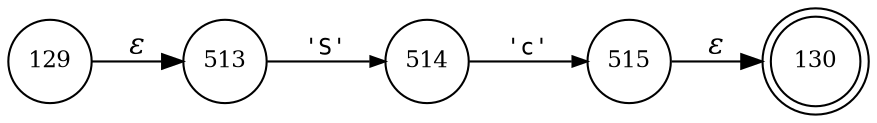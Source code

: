 digraph ATN {
rankdir=LR;
s130[fontsize=11, label="130", shape=doublecircle, fixedsize=true, width=.6];
s129[fontsize=11,label="129", shape=circle, fixedsize=true, width=.55, peripheries=1];
s513[fontsize=11,label="513", shape=circle, fixedsize=true, width=.55, peripheries=1];
s514[fontsize=11,label="514", shape=circle, fixedsize=true, width=.55, peripheries=1];
s515[fontsize=11,label="515", shape=circle, fixedsize=true, width=.55, peripheries=1];
s129 -> s513 [fontname="Times-Italic", label="&epsilon;"];
s513 -> s514 [fontsize=11, fontname="Courier", arrowsize=.7, label = "'S'", arrowhead = normal];
s514 -> s515 [fontsize=11, fontname="Courier", arrowsize=.7, label = "'c'", arrowhead = normal];
s515 -> s130 [fontname="Times-Italic", label="&epsilon;"];
}